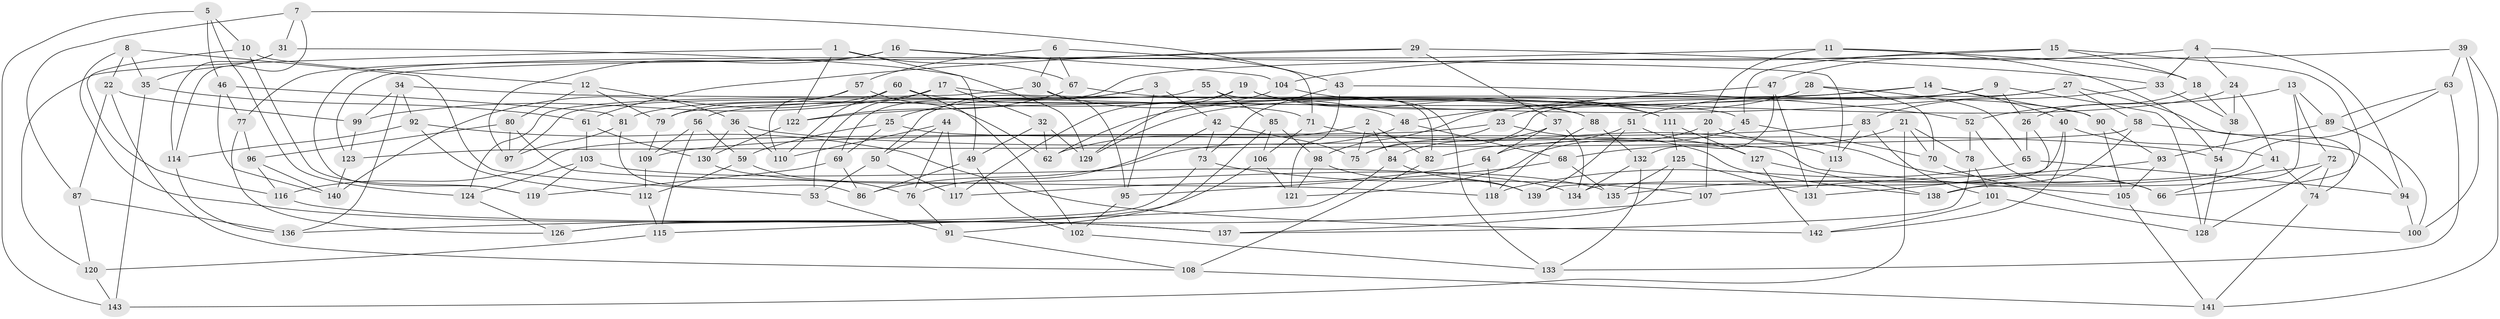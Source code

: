 // Generated by graph-tools (version 1.1) at 2025/27/03/09/25 03:27:00]
// undirected, 143 vertices, 286 edges
graph export_dot {
graph [start="1"]
  node [color=gray90,style=filled];
  1;
  2;
  3;
  4;
  5;
  6;
  7;
  8;
  9;
  10;
  11;
  12;
  13;
  14;
  15;
  16;
  17;
  18;
  19;
  20;
  21;
  22;
  23;
  24;
  25;
  26;
  27;
  28;
  29;
  30;
  31;
  32;
  33;
  34;
  35;
  36;
  37;
  38;
  39;
  40;
  41;
  42;
  43;
  44;
  45;
  46;
  47;
  48;
  49;
  50;
  51;
  52;
  53;
  54;
  55;
  56;
  57;
  58;
  59;
  60;
  61;
  62;
  63;
  64;
  65;
  66;
  67;
  68;
  69;
  70;
  71;
  72;
  73;
  74;
  75;
  76;
  77;
  78;
  79;
  80;
  81;
  82;
  83;
  84;
  85;
  86;
  87;
  88;
  89;
  90;
  91;
  92;
  93;
  94;
  95;
  96;
  97;
  98;
  99;
  100;
  101;
  102;
  103;
  104;
  105;
  106;
  107;
  108;
  109;
  110;
  111;
  112;
  113;
  114;
  115;
  116;
  117;
  118;
  119;
  120;
  121;
  122;
  123;
  124;
  125;
  126;
  127;
  128;
  129;
  130;
  131;
  132;
  133;
  134;
  135;
  136;
  137;
  138;
  139;
  140;
  141;
  142;
  143;
  1 -- 120;
  1 -- 67;
  1 -- 122;
  1 -- 49;
  2 -- 75;
  2 -- 84;
  2 -- 62;
  2 -- 82;
  3 -- 50;
  3 -- 42;
  3 -- 95;
  3 -- 25;
  4 -- 47;
  4 -- 94;
  4 -- 33;
  4 -- 24;
  5 -- 10;
  5 -- 46;
  5 -- 124;
  5 -- 143;
  6 -- 67;
  6 -- 57;
  6 -- 71;
  6 -- 30;
  7 -- 31;
  7 -- 43;
  7 -- 114;
  7 -- 87;
  8 -- 137;
  8 -- 35;
  8 -- 53;
  8 -- 22;
  9 -- 56;
  9 -- 26;
  9 -- 128;
  9 -- 51;
  10 -- 116;
  10 -- 12;
  10 -- 119;
  11 -- 54;
  11 -- 18;
  11 -- 20;
  11 -- 123;
  12 -- 80;
  12 -- 36;
  12 -- 79;
  13 -- 89;
  13 -- 52;
  13 -- 138;
  13 -- 72;
  14 -- 90;
  14 -- 40;
  14 -- 23;
  14 -- 62;
  15 -- 104;
  15 -- 45;
  15 -- 66;
  15 -- 18;
  16 -- 97;
  16 -- 77;
  16 -- 113;
  16 -- 104;
  17 -- 99;
  17 -- 53;
  17 -- 45;
  17 -- 32;
  18 -- 26;
  18 -- 38;
  19 -- 81;
  19 -- 88;
  19 -- 90;
  19 -- 129;
  20 -- 107;
  20 -- 64;
  20 -- 66;
  21 -- 78;
  21 -- 68;
  21 -- 143;
  21 -- 70;
  22 -- 87;
  22 -- 99;
  22 -- 108;
  23 -- 138;
  23 -- 75;
  23 -- 116;
  24 -- 129;
  24 -- 38;
  24 -- 41;
  25 -- 69;
  25 -- 105;
  25 -- 59;
  26 -- 131;
  26 -- 65;
  27 -- 75;
  27 -- 122;
  27 -- 74;
  27 -- 58;
  28 -- 65;
  28 -- 98;
  28 -- 70;
  28 -- 79;
  29 -- 37;
  29 -- 119;
  29 -- 61;
  29 -- 33;
  30 -- 124;
  30 -- 95;
  30 -- 48;
  31 -- 129;
  31 -- 114;
  31 -- 35;
  32 -- 129;
  32 -- 49;
  32 -- 62;
  33 -- 38;
  33 -- 83;
  34 -- 99;
  34 -- 92;
  34 -- 71;
  34 -- 136;
  35 -- 61;
  35 -- 143;
  36 -- 54;
  36 -- 130;
  36 -- 110;
  37 -- 134;
  37 -- 84;
  37 -- 64;
  38 -- 54;
  39 -- 141;
  39 -- 100;
  39 -- 63;
  39 -- 69;
  40 -- 41;
  40 -- 142;
  40 -- 139;
  41 -- 74;
  41 -- 66;
  42 -- 76;
  42 -- 73;
  42 -- 75;
  43 -- 73;
  43 -- 121;
  43 -- 52;
  44 -- 76;
  44 -- 50;
  44 -- 117;
  44 -- 110;
  45 -- 121;
  45 -- 70;
  46 -- 77;
  46 -- 140;
  46 -- 81;
  47 -- 48;
  47 -- 131;
  47 -- 132;
  48 -- 86;
  48 -- 68;
  49 -- 86;
  49 -- 102;
  50 -- 53;
  50 -- 117;
  51 -- 139;
  51 -- 82;
  51 -- 127;
  52 -- 78;
  52 -- 66;
  53 -- 91;
  54 -- 128;
  55 -- 133;
  55 -- 85;
  55 -- 82;
  55 -- 97;
  56 -- 115;
  56 -- 59;
  56 -- 109;
  57 -- 79;
  57 -- 110;
  57 -- 62;
  58 -- 123;
  58 -- 138;
  58 -- 94;
  59 -- 112;
  59 -- 76;
  60 -- 88;
  60 -- 140;
  60 -- 102;
  60 -- 110;
  61 -- 130;
  61 -- 103;
  63 -- 133;
  63 -- 134;
  63 -- 89;
  64 -- 117;
  64 -- 118;
  65 -- 118;
  65 -- 94;
  67 -- 122;
  67 -- 111;
  68 -- 135;
  68 -- 95;
  69 -- 119;
  69 -- 86;
  70 -- 100;
  71 -- 113;
  71 -- 106;
  72 -- 74;
  72 -- 135;
  72 -- 128;
  73 -- 126;
  73 -- 107;
  74 -- 141;
  76 -- 91;
  77 -- 96;
  77 -- 126;
  78 -- 137;
  78 -- 101;
  79 -- 109;
  80 -- 97;
  80 -- 118;
  80 -- 96;
  81 -- 86;
  81 -- 97;
  82 -- 108;
  83 -- 101;
  83 -- 113;
  83 -- 109;
  84 -- 139;
  84 -- 115;
  85 -- 91;
  85 -- 98;
  85 -- 106;
  87 -- 120;
  87 -- 136;
  88 -- 118;
  88 -- 132;
  89 -- 93;
  89 -- 100;
  90 -- 105;
  90 -- 93;
  91 -- 108;
  92 -- 142;
  92 -- 112;
  92 -- 114;
  93 -- 107;
  93 -- 105;
  94 -- 100;
  95 -- 102;
  96 -- 116;
  96 -- 140;
  98 -- 139;
  98 -- 121;
  99 -- 123;
  101 -- 128;
  101 -- 142;
  102 -- 133;
  103 -- 134;
  103 -- 124;
  103 -- 119;
  104 -- 111;
  104 -- 117;
  105 -- 141;
  106 -- 126;
  106 -- 121;
  107 -- 136;
  108 -- 141;
  109 -- 112;
  111 -- 125;
  111 -- 127;
  112 -- 115;
  113 -- 131;
  114 -- 136;
  115 -- 120;
  116 -- 137;
  120 -- 143;
  122 -- 130;
  123 -- 140;
  124 -- 126;
  125 -- 135;
  125 -- 137;
  125 -- 131;
  127 -- 138;
  127 -- 142;
  130 -- 135;
  132 -- 134;
  132 -- 133;
}
